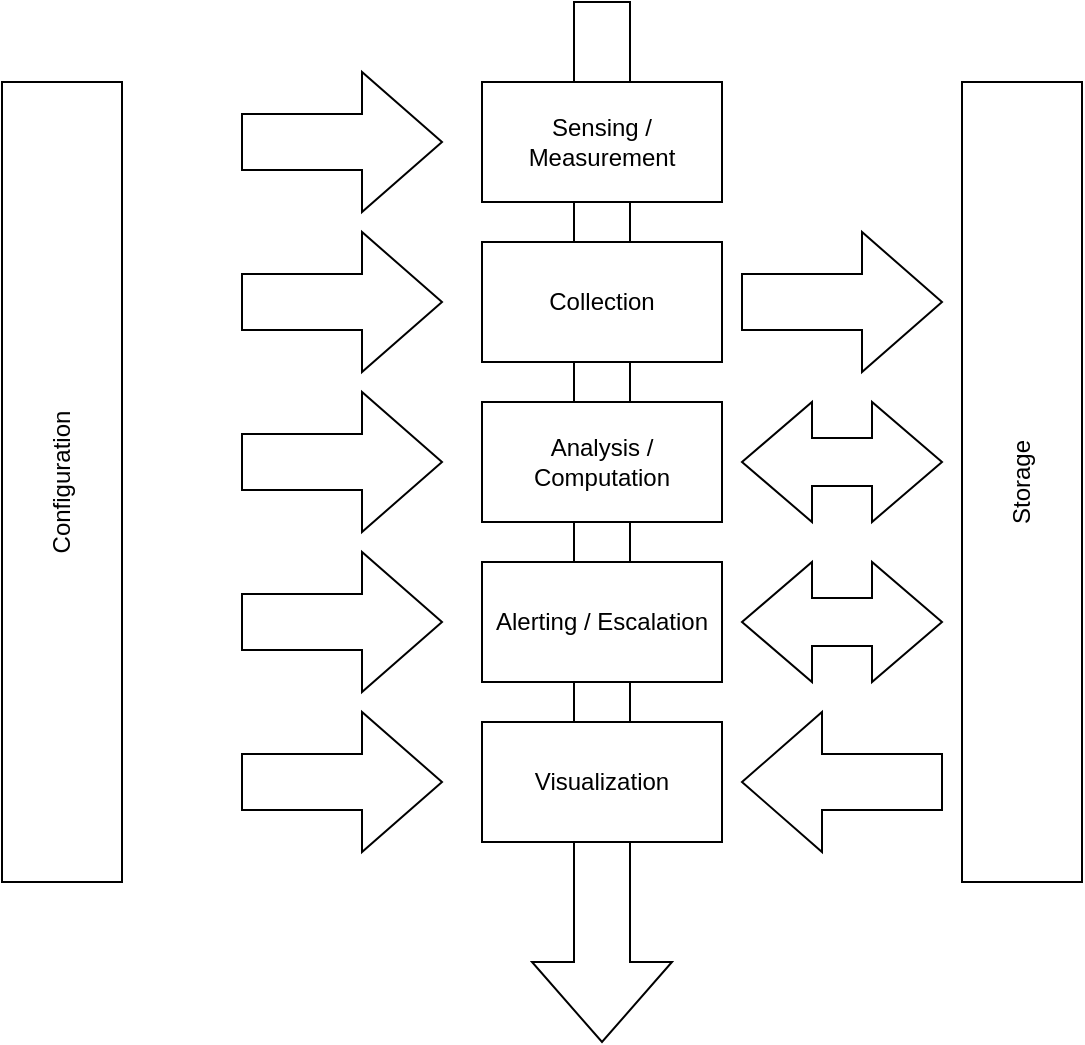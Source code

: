 <mxfile version="22.1.11" type="github">
  <diagram name="Page-1" id="OvwgAydtFMDjc4zr5ukF">
    <mxGraphModel dx="794" dy="446" grid="1" gridSize="10" guides="1" tooltips="1" connect="1" arrows="1" fold="1" page="1" pageScale="1" pageWidth="850" pageHeight="1100" math="0" shadow="0">
      <root>
        <mxCell id="0" />
        <mxCell id="1" parent="0" />
        <mxCell id="I1ZlF1SSEJVN_7GYe1E7-20" value="" style="html=1;shadow=0;dashed=0;align=center;verticalAlign=middle;shape=mxgraph.arrows2.arrow;dy=0.6;dx=40;notch=0;direction=south;" vertex="1" parent="1">
          <mxGeometry x="425" y="120" width="70" height="520" as="geometry" />
        </mxCell>
        <mxCell id="I1ZlF1SSEJVN_7GYe1E7-1" value="Sensing / Measurement" style="rounded=0;whiteSpace=wrap;html=1;" vertex="1" parent="1">
          <mxGeometry x="400" y="160" width="120" height="60" as="geometry" />
        </mxCell>
        <mxCell id="I1ZlF1SSEJVN_7GYe1E7-2" value="Configuration" style="rounded=0;whiteSpace=wrap;html=1;rotation=-90;" vertex="1" parent="1">
          <mxGeometry x="-10" y="330" width="400" height="60" as="geometry" />
        </mxCell>
        <mxCell id="I1ZlF1SSEJVN_7GYe1E7-3" value="Collection" style="rounded=0;whiteSpace=wrap;html=1;" vertex="1" parent="1">
          <mxGeometry x="400" y="240" width="120" height="60" as="geometry" />
        </mxCell>
        <mxCell id="I1ZlF1SSEJVN_7GYe1E7-4" value="Analysis / Computation" style="rounded=0;whiteSpace=wrap;html=1;" vertex="1" parent="1">
          <mxGeometry x="400" y="320" width="120" height="60" as="geometry" />
        </mxCell>
        <mxCell id="I1ZlF1SSEJVN_7GYe1E7-5" value="Alerting / Escalation" style="rounded=0;whiteSpace=wrap;html=1;" vertex="1" parent="1">
          <mxGeometry x="400" y="400" width="120" height="60" as="geometry" />
        </mxCell>
        <mxCell id="I1ZlF1SSEJVN_7GYe1E7-6" value="Visualization" style="rounded=0;whiteSpace=wrap;html=1;" vertex="1" parent="1">
          <mxGeometry x="400" y="480" width="120" height="60" as="geometry" />
        </mxCell>
        <mxCell id="I1ZlF1SSEJVN_7GYe1E7-7" value="Storage" style="rounded=0;whiteSpace=wrap;html=1;rotation=-90;" vertex="1" parent="1">
          <mxGeometry x="470" y="330" width="400" height="60" as="geometry" />
        </mxCell>
        <mxCell id="I1ZlF1SSEJVN_7GYe1E7-10" value="" style="html=1;shadow=0;dashed=0;align=center;verticalAlign=middle;shape=mxgraph.arrows2.arrow;dy=0.6;dx=40;notch=0;" vertex="1" parent="1">
          <mxGeometry x="280" y="155" width="100" height="70" as="geometry" />
        </mxCell>
        <mxCell id="I1ZlF1SSEJVN_7GYe1E7-11" value="" style="html=1;shadow=0;dashed=0;align=center;verticalAlign=middle;shape=mxgraph.arrows2.arrow;dy=0.6;dx=40;notch=0;" vertex="1" parent="1">
          <mxGeometry x="280" y="235" width="100" height="70" as="geometry" />
        </mxCell>
        <mxCell id="I1ZlF1SSEJVN_7GYe1E7-12" value="" style="html=1;shadow=0;dashed=0;align=center;verticalAlign=middle;shape=mxgraph.arrows2.arrow;dy=0.6;dx=40;notch=0;" vertex="1" parent="1">
          <mxGeometry x="280" y="315" width="100" height="70" as="geometry" />
        </mxCell>
        <mxCell id="I1ZlF1SSEJVN_7GYe1E7-13" value="" style="html=1;shadow=0;dashed=0;align=center;verticalAlign=middle;shape=mxgraph.arrows2.arrow;dy=0.6;dx=40;notch=0;" vertex="1" parent="1">
          <mxGeometry x="280" y="395" width="100" height="70" as="geometry" />
        </mxCell>
        <mxCell id="I1ZlF1SSEJVN_7GYe1E7-14" value="" style="html=1;shadow=0;dashed=0;align=center;verticalAlign=middle;shape=mxgraph.arrows2.arrow;dy=0.6;dx=40;notch=0;" vertex="1" parent="1">
          <mxGeometry x="280" y="475" width="100" height="70" as="geometry" />
        </mxCell>
        <mxCell id="I1ZlF1SSEJVN_7GYe1E7-15" value="" style="html=1;shadow=0;dashed=0;align=center;verticalAlign=middle;shape=mxgraph.arrows2.arrow;dy=0.6;dx=40;notch=0;" vertex="1" parent="1">
          <mxGeometry x="530" y="235" width="100" height="70" as="geometry" />
        </mxCell>
        <mxCell id="I1ZlF1SSEJVN_7GYe1E7-16" value="" style="html=1;shadow=0;dashed=0;align=center;verticalAlign=middle;shape=mxgraph.arrows2.twoWayArrow;dy=0.6;dx=35;" vertex="1" parent="1">
          <mxGeometry x="530" y="320" width="100" height="60" as="geometry" />
        </mxCell>
        <mxCell id="I1ZlF1SSEJVN_7GYe1E7-17" value="" style="html=1;shadow=0;dashed=0;align=center;verticalAlign=middle;shape=mxgraph.arrows2.arrow;dy=0.6;dx=40;notch=0;flipV=0;flipH=1;" vertex="1" parent="1">
          <mxGeometry x="530" y="475" width="100" height="70" as="geometry" />
        </mxCell>
        <mxCell id="I1ZlF1SSEJVN_7GYe1E7-19" value="" style="html=1;shadow=0;dashed=0;align=center;verticalAlign=middle;shape=mxgraph.arrows2.twoWayArrow;dy=0.6;dx=35;" vertex="1" parent="1">
          <mxGeometry x="530" y="400" width="100" height="60" as="geometry" />
        </mxCell>
      </root>
    </mxGraphModel>
  </diagram>
</mxfile>
